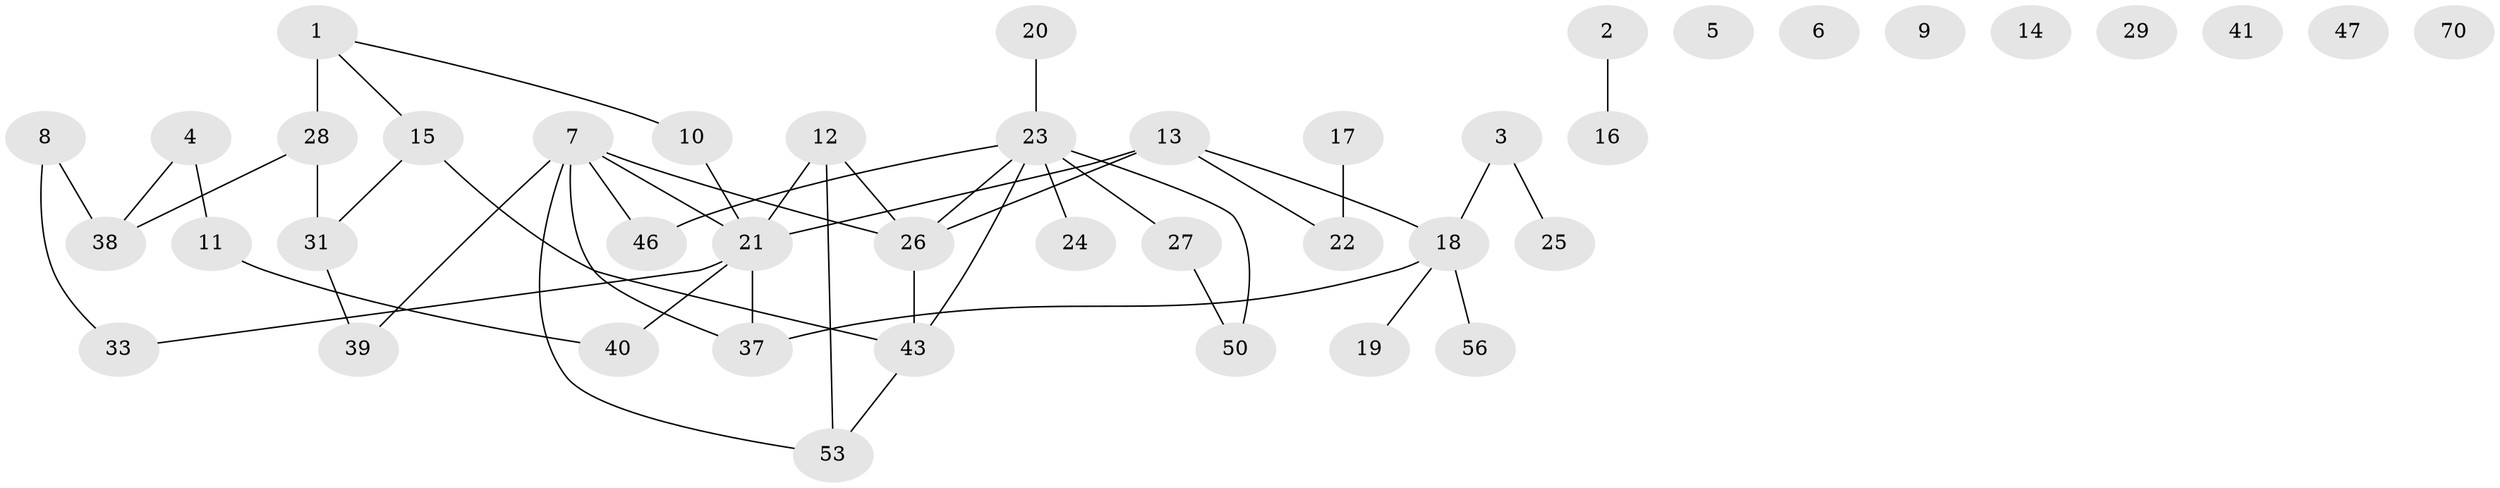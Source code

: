 // original degree distribution, {2: 0.30985915492957744, 3: 0.19718309859154928, 1: 0.2676056338028169, 4: 0.09859154929577464, 0: 0.07042253521126761, 6: 0.014084507042253521, 5: 0.028169014084507043, 7: 0.014084507042253521}
// Generated by graph-tools (version 1.1) at 2025/41/03/06/25 10:41:20]
// undirected, 43 vertices, 47 edges
graph export_dot {
graph [start="1"]
  node [color=gray90,style=filled];
  1 [super="+35"];
  2 [super="+61"];
  3 [super="+57"];
  4 [super="+66"];
  5 [super="+54"];
  6 [super="+69"];
  7 [super="+32"];
  8 [super="+44"];
  9;
  10 [super="+68"];
  11 [super="+64"];
  12 [super="+45"];
  13 [super="+60"];
  14;
  15 [super="+63"];
  16 [super="+48"];
  17 [super="+30"];
  18 [super="+58"];
  19;
  20;
  21 [super="+49"];
  22;
  23 [super="+51"];
  24;
  25 [super="+34"];
  26 [super="+67"];
  27;
  28 [super="+71"];
  29 [super="+42"];
  31 [super="+36"];
  33;
  37 [super="+55"];
  38 [super="+52"];
  39 [super="+59"];
  40;
  41;
  43 [super="+62"];
  46;
  47;
  50 [super="+65"];
  53;
  56;
  70;
  1 -- 28 [weight=3];
  1 -- 10;
  1 -- 15;
  2 -- 16;
  3 -- 25;
  3 -- 18;
  4 -- 11;
  4 -- 38;
  7 -- 39;
  7 -- 53;
  7 -- 46;
  7 -- 21;
  7 -- 37;
  7 -- 26;
  8 -- 33;
  8 -- 38;
  10 -- 21;
  11 -- 40;
  12 -- 21 [weight=2];
  12 -- 26;
  12 -- 53;
  13 -- 22;
  13 -- 18;
  13 -- 21;
  13 -- 26;
  15 -- 43;
  15 -- 31;
  17 -- 22;
  18 -- 56;
  18 -- 19;
  18 -- 37;
  20 -- 23;
  21 -- 33;
  21 -- 40;
  21 -- 37;
  23 -- 24;
  23 -- 27;
  23 -- 26;
  23 -- 46;
  23 -- 43;
  23 -- 50;
  26 -- 43;
  27 -- 50;
  28 -- 38;
  28 -- 31;
  31 -- 39;
  43 -- 53;
}
